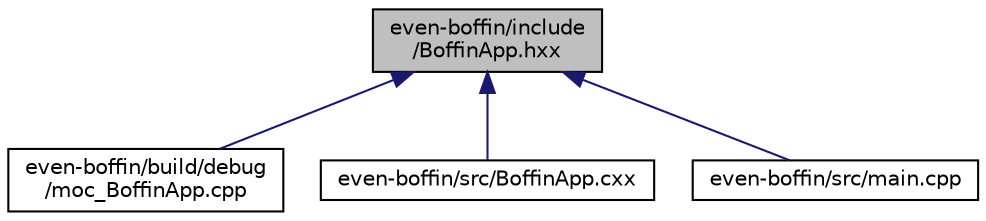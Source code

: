 digraph "even-boffin/include/BoffinApp.hxx"
{
  edge [fontname="Helvetica",fontsize="10",labelfontname="Helvetica",labelfontsize="10"];
  node [fontname="Helvetica",fontsize="10",shape=record];
  Node8 [label="even-boffin/include\l/BoffinApp.hxx",height=0.2,width=0.4,color="black", fillcolor="grey75", style="filled", fontcolor="black"];
  Node8 -> Node9 [dir="back",color="midnightblue",fontsize="10",style="solid",fontname="Helvetica"];
  Node9 [label="even-boffin/build/debug\l/moc_BoffinApp.cpp",height=0.2,width=0.4,color="black", fillcolor="white", style="filled",URL="$moc___boffin_app_8cpp_source.html"];
  Node8 -> Node10 [dir="back",color="midnightblue",fontsize="10",style="solid",fontname="Helvetica"];
  Node10 [label="even-boffin/src/BoffinApp.cxx",height=0.2,width=0.4,color="black", fillcolor="white", style="filled",URL="$_boffin_app_8cxx.html"];
  Node8 -> Node11 [dir="back",color="midnightblue",fontsize="10",style="solid",fontname="Helvetica"];
  Node11 [label="even-boffin/src/main.cpp",height=0.2,width=0.4,color="black", fillcolor="white", style="filled",URL="$even-boffin_2src_2main_8cpp_source.html"];
}
